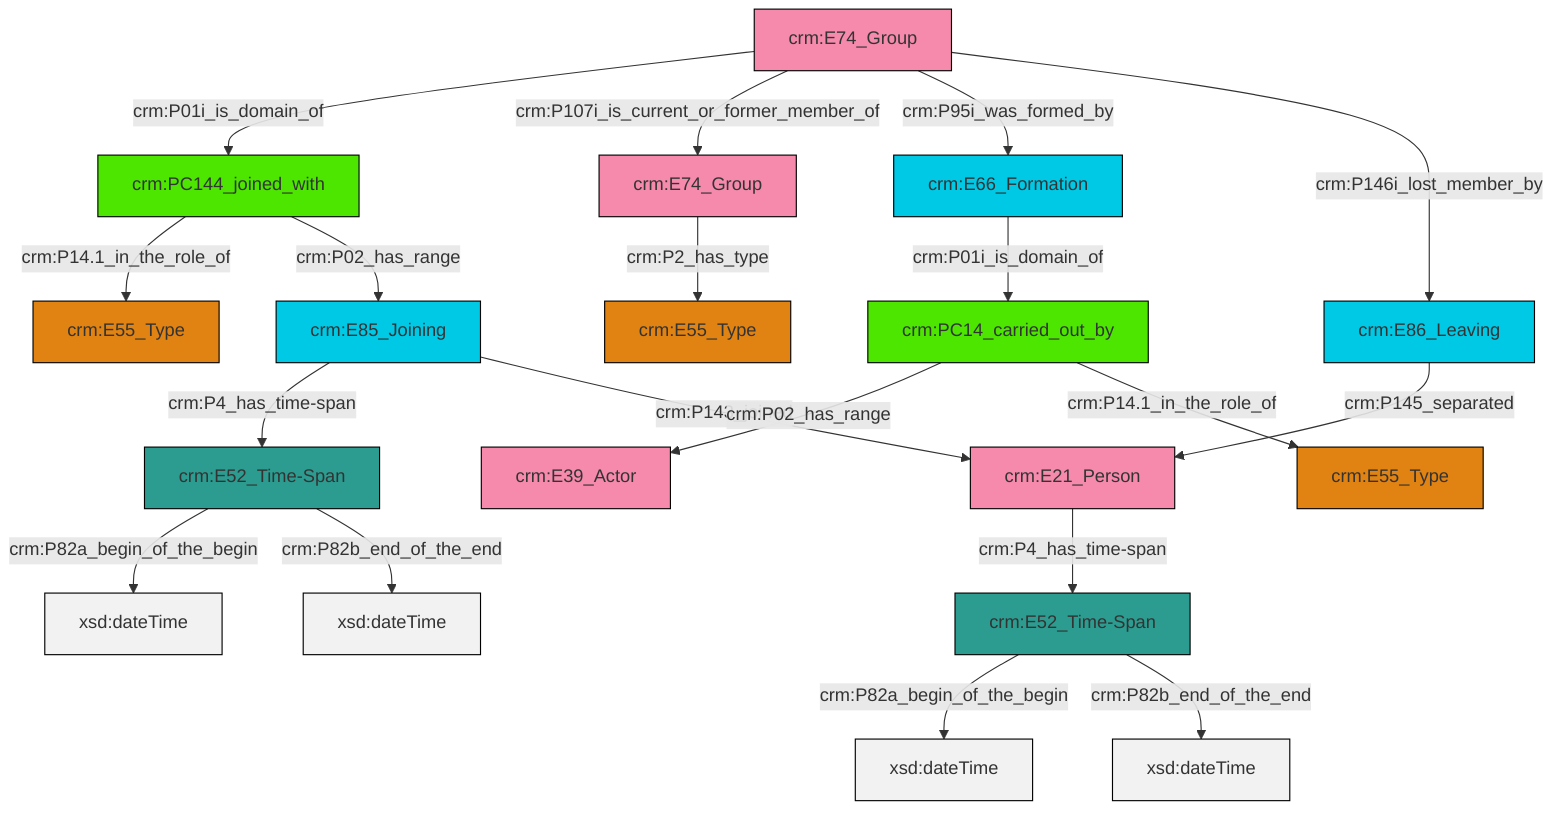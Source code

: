 graph TD
classDef Literal fill:#f2f2f2,stroke:#000000;
classDef CRM_Entity fill:#FFFFFF,stroke:#000000;
classDef Temporal_Entity fill:#00C9E6, stroke:#000000;
classDef Type fill:#E18312, stroke:#000000;
classDef Time-Span fill:#2C9C91, stroke:#000000;
classDef Appellation fill:#FFEB7F, stroke:#000000;
classDef Place fill:#008836, stroke:#000000;
classDef Persistent_Item fill:#B266B2, stroke:#000000;
classDef Conceptual_Object fill:#FFD700, stroke:#000000;
classDef Physical_Thing fill:#D2B48C, stroke:#000000;
classDef Actor fill:#f58aad, stroke:#000000;
classDef PC_Classes fill:#4ce600, stroke:#000000;
classDef Multi fill:#cccccc,stroke:#000000;

2["crm:E86_Leaving"]:::Temporal_Entity -->|crm:P145_separated| 3["crm:E21_Person"]:::Actor
4["crm:E74_Group"]:::Actor -->|crm:P2_has_type| 5["crm:E55_Type"]:::Type
6["crm:E85_Joining"]:::Temporal_Entity -->|crm:P4_has_time-span| 7["crm:E52_Time-Span"]:::Time-Span
7["crm:E52_Time-Span"]:::Time-Span -->|crm:P82a_begin_of_the_begin| 9[xsd:dateTime]:::Literal
10["crm:E74_Group"]:::Actor -->|crm:P01i_is_domain_of| 11["crm:PC144_joined_with"]:::PC_Classes
10["crm:E74_Group"]:::Actor -->|crm:P107i_is_current_or_former_member_of| 4["crm:E74_Group"]:::Actor
11["crm:PC144_joined_with"]:::PC_Classes -->|crm:P14.1_in_the_role_of| 14["crm:E55_Type"]:::Type
6["crm:E85_Joining"]:::Temporal_Entity -->|crm:P143_joined| 3["crm:E21_Person"]:::Actor
11["crm:PC144_joined_with"]:::PC_Classes -->|crm:P02_has_range| 6["crm:E85_Joining"]:::Temporal_Entity
7["crm:E52_Time-Span"]:::Time-Span -->|crm:P82b_end_of_the_end| 19[xsd:dateTime]:::Literal
22["crm:E66_Formation"]:::Temporal_Entity -->|crm:P01i_is_domain_of| 16["crm:PC14_carried_out_by"]:::PC_Classes
10["crm:E74_Group"]:::Actor -->|crm:P95i_was_formed_by| 22["crm:E66_Formation"]:::Temporal_Entity
3["crm:E21_Person"]:::Actor -->|crm:P4_has_time-span| 23["crm:E52_Time-Span"]:::Time-Span
16["crm:PC14_carried_out_by"]:::PC_Classes -->|crm:P02_has_range| 27["crm:E39_Actor"]:::Actor
23["crm:E52_Time-Span"]:::Time-Span -->|crm:P82a_begin_of_the_begin| 30[xsd:dateTime]:::Literal
23["crm:E52_Time-Span"]:::Time-Span -->|crm:P82b_end_of_the_end| 32[xsd:dateTime]:::Literal
10["crm:E74_Group"]:::Actor -->|crm:P146i_lost_member_by| 2["crm:E86_Leaving"]:::Temporal_Entity
16["crm:PC14_carried_out_by"]:::PC_Classes -->|crm:P14.1_in_the_role_of| 0["crm:E55_Type"]:::Type